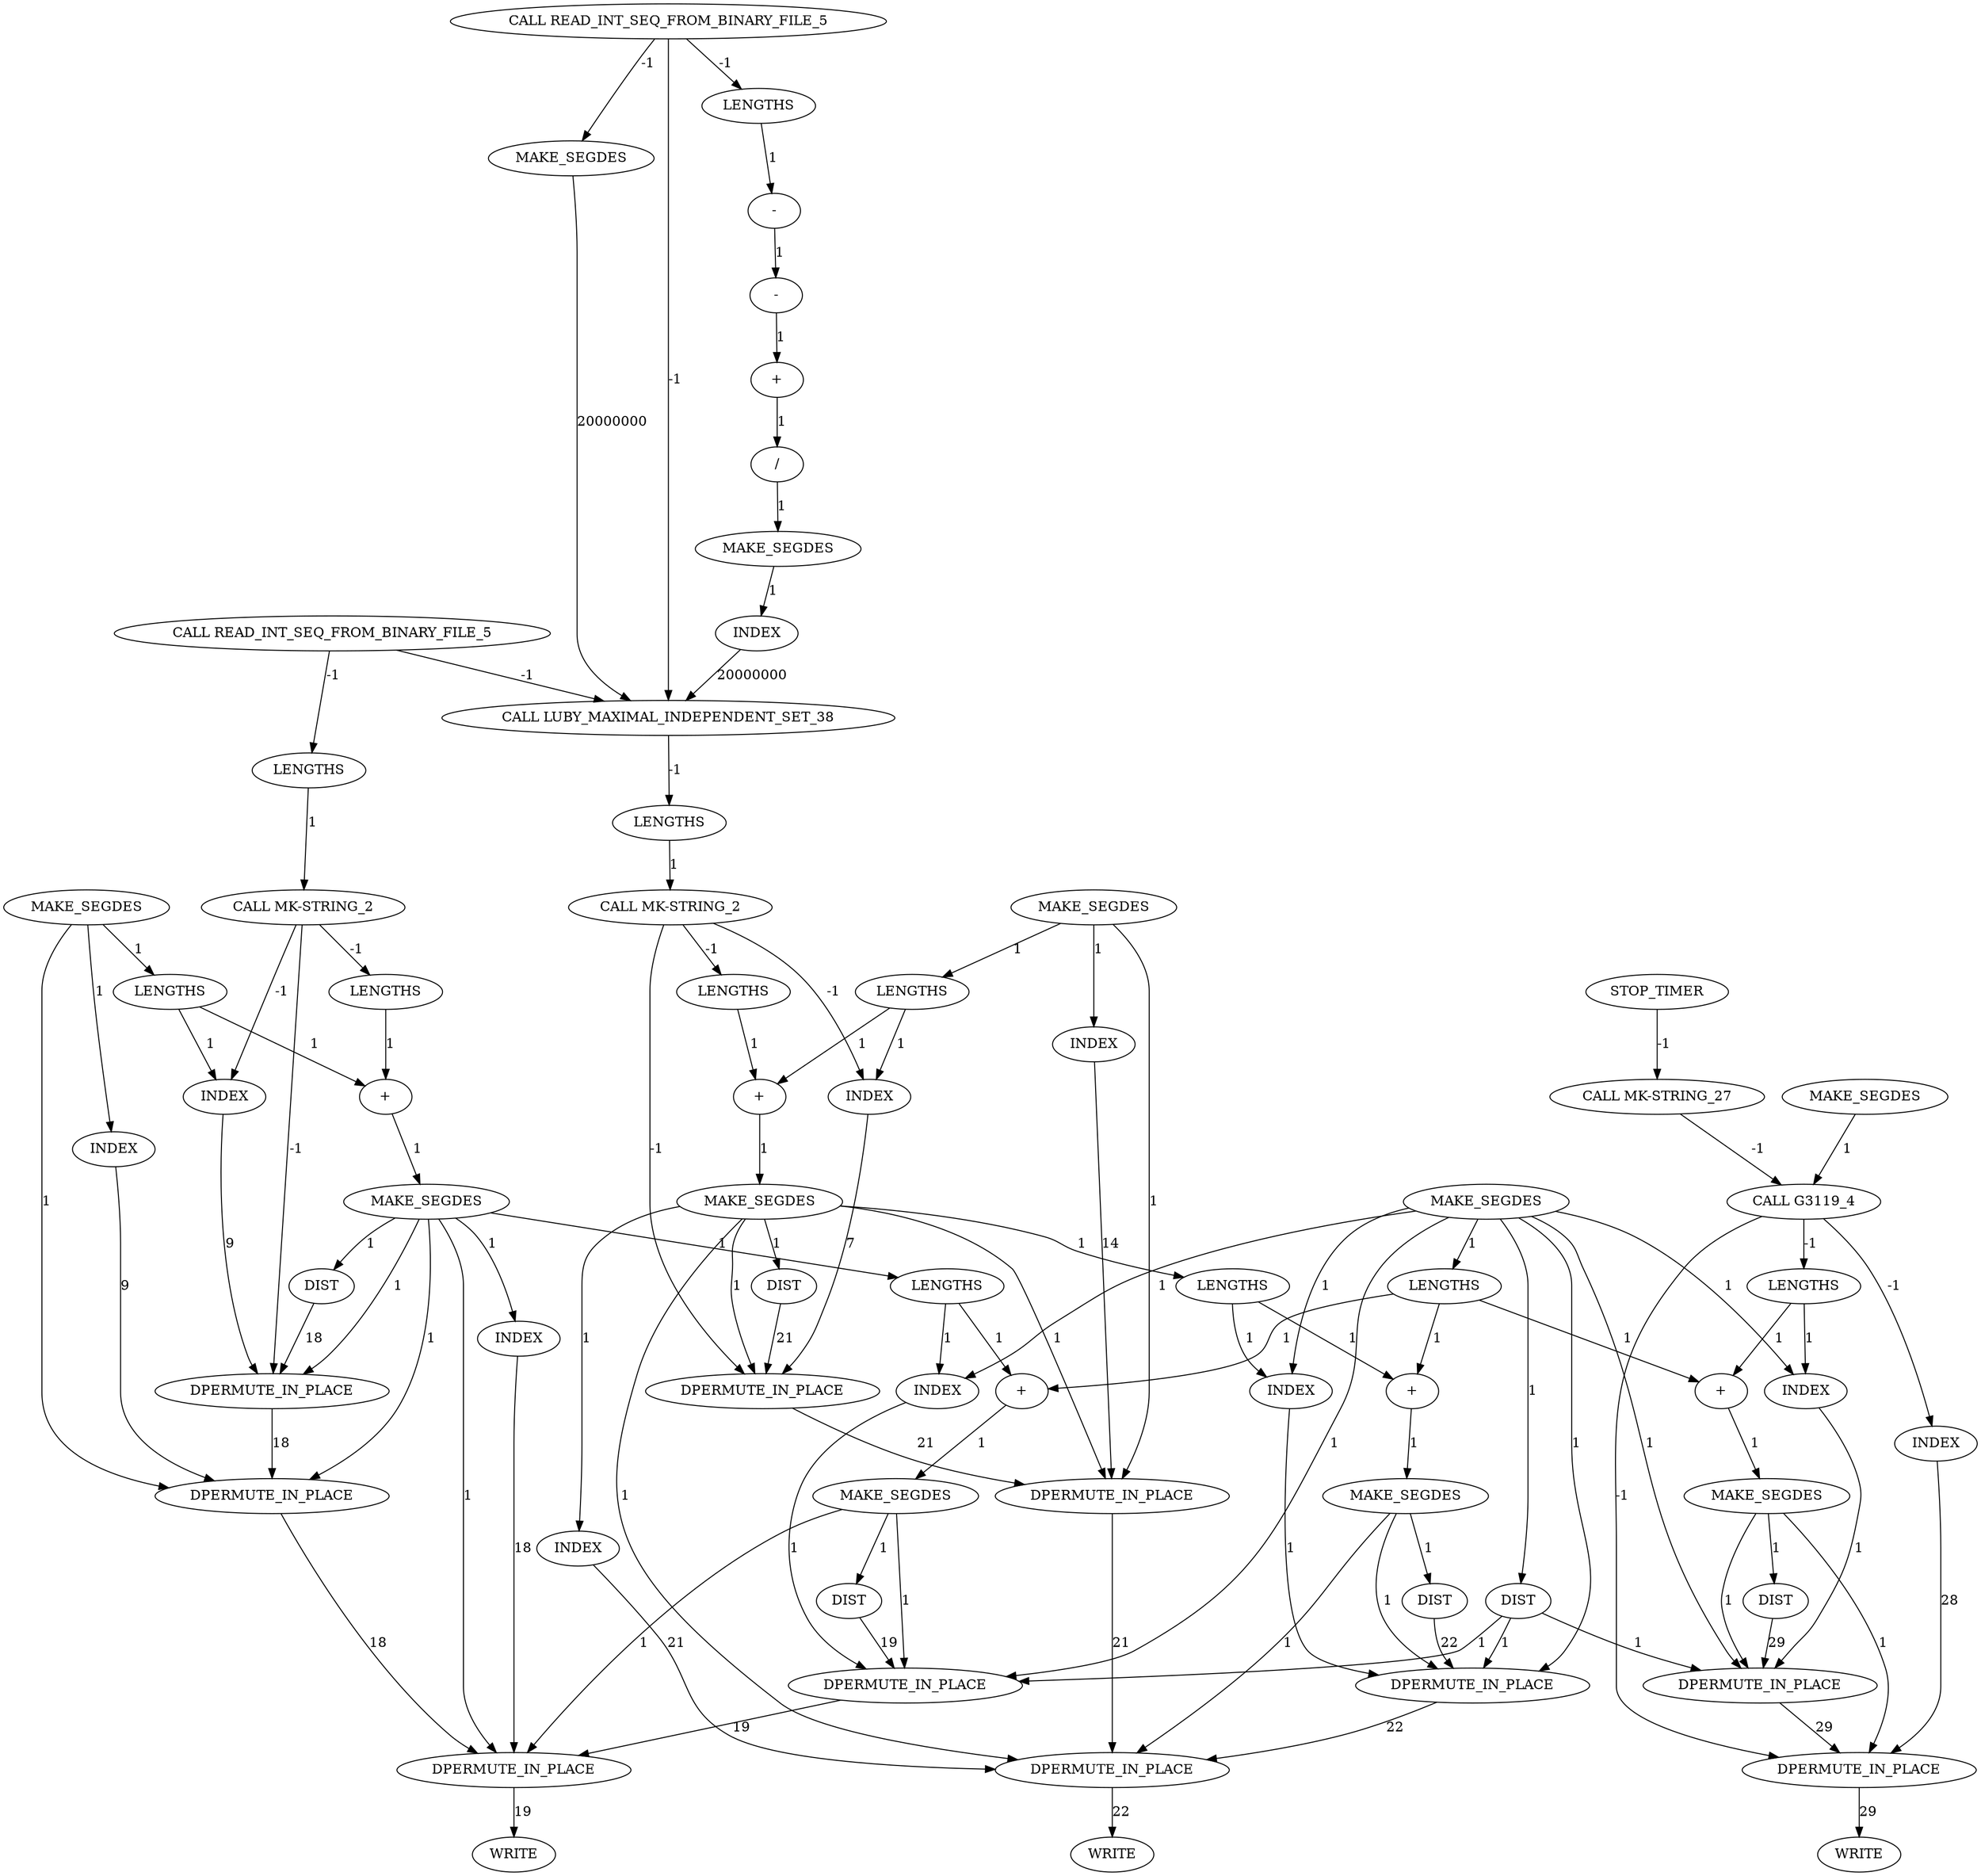 digraph {
	maximal_independent_set_large_rl_INST_2709 [label=MAKE_SEGDES cost=86]
	maximal_independent_set_large_rl_INST_5975 [label=DPERMUTE_IN_PLACE cost=215]
	maximal_independent_set_large_rl_INST_2621 [label=INDEX cost=129]
	maximal_independent_set_large_rl_INST_5978 [label=DPERMUTE_IN_PLACE cost=215]
	maximal_independent_set_large_rl_INST_2565 [label="+" cost=86]
	maximal_independent_set_large_rl_INST_2531 [label=DIST cost=86]
	maximal_independent_set_large_rl_INST_2519 [label=LENGTHS cost=43]
	maximal_independent_set_large_rl_INST_2613 [label=LENGTHS cost=43]
	maximal_independent_set_large_rl_INST_2454 [label=DIST cost=43]
	maximal_independent_set_large_rl_INST_2509 [label=INDEX cost=129]
	maximal_independent_set_large_rl_INST_2643 [label=DIST cost=86]
	maximal_independent_set_large_rl_INST_2632 [label="+" cost=2365]
	maximal_independent_set_large_rl_INST_15 [label="CALL READ_INT_SEQ_FROM_BINARY_FILE_5" cost=0]
	maximal_independent_set_large_rl_INST_5971 [label=DPERMUTE_IN_PLACE cost=5977]
	maximal_independent_set_large_rl_INST_2520 [label="+" cost=43]
	maximal_independent_set_large_rl_INST_5973 [label=DPERMUTE_IN_PLACE cost=387]
	maximal_independent_set_large_rl_INST_13 [label="CALL READ_INT_SEQ_FROM_BINARY_FILE_5" cost=0]
	maximal_independent_set_large_rl_INST_2762 [label=LENGTHS cost=86]
	maximal_independent_set_large_rl_INST_5979 [label=DPERMUTE_IN_PLACE cost=172]
	maximal_independent_set_large_rl_INST_5977 [label=DPERMUTE_IN_PLACE cost=172]
	maximal_independent_set_large_rl_INST_52 [label="CALL G3119_4" cost=0]
	maximal_independent_set_large_rl_INST_60 [label="CALL MK-STRING_2" cost=0]
	maximal_independent_set_large_rl_INST_2786 [label=MAKE_SEGDES cost=43]
	maximal_independent_set_large_rl_INST_2563 [label="-" cost=1]
	maximal_independent_set_large_rl_INST_2581 [label=MAKE_SEGDES cost=37278076]
	maximal_independent_set_large_rl_INST_51 [label="CALL MK-STRING_27" cost=0]
	maximal_independent_set_large_rl_INST_2758 [label=INDEX cost=2064]
	maximal_independent_set_large_rl_INST_2561 [label="-" cost=129]
	maximal_independent_set_large_rl_INST_5972 [label=DPERMUTE_IN_PLACE cost=86]
	maximal_independent_set_large_rl_INST_2715 [label=DIST cost=43]
	maximal_independent_set_large_rl_INST_2681 [label=INDEX cost=129]
	maximal_independent_set_large_rl_INST_2497 [label=INDEX cost=172]
	maximal_independent_set_large_rl_INST_2637 [label=MAKE_SEGDES cost=86]
	maximal_independent_set_large_rl_INST_56 [label=MAKE_SEGDES cost=86]
	maximal_independent_set_large_rl_INST_2792 [label=DIST cost=43]
	maximal_independent_set_large_rl_INST_2667 [label=WRITE cost=0]
	maximal_independent_set_large_rl_INST_2410 [label=LENGTHS cost=21758]
	maximal_independent_set_large_rl_INST_2501 [label=LENGTHS cost=86]
	maximal_independent_set_large_rl_INST_2693 [label=INDEX cost=129]
	maximal_independent_set_large_rl_INST_17 [label=MAKE_SEGDES cost=43]
	maximal_independent_set_large_rl_INST_2570 [label=MAKE_SEGDES cost=43]
	maximal_independent_set_large_rl_INST_21 [label="CALL MK-STRING_2" cost=0]
	maximal_independent_set_large_rl_INST_2525 [label=MAKE_SEGDES cost=86]
	maximal_independent_set_large_rl_INST_2443 [label="+" cost=86]
	maximal_independent_set_large_rl_INST_5974 [label=DPERMUTE_IN_PLACE cost=1075]
	maximal_independent_set_large_rl_INST_5980 [label=DPERMUTE_IN_PLACE cost=172]
	maximal_independent_set_large_rl_INST_2770 [label=INDEX cost=129]
	maximal_independent_set_large_rl_INST_2816 [label=WRITE cost=0]
	maximal_independent_set_large_rl_INST_2685 [label=LENGTHS cost=43]
	maximal_independent_set_large_rl_INST_2704 [label="+" cost=1]
	maximal_independent_set_large_rl_INST_2424 [label=LENGTHS cost=43]
	maximal_independent_set_large_rl_INST_2481 [label=MAKE_SEGDES cost=2064]
	maximal_independent_set_large_rl_INST_5976 [label=DPERMUTE_IN_PLACE cost=257]
	maximal_independent_set_large_rl_INST_2569 [label="/" cost=172]
	maximal_independent_set_large_rl_INST_2575 [label=INDEX cost=258]
	maximal_independent_set_large_rl_INST_2448 [label=MAKE_SEGDES cost=1]
	maximal_independent_set_large_rl_INST_2671 [label=LENGTHS cost=1]
	maximal_independent_set_large_rl_INST_43 [label="CALL LUBY_MAXIMAL_INDEPENDENT_SET_38" cost=0]
	maximal_independent_set_large_rl_INST_2555 [label=WRITE cost=0]
	maximal_independent_set_large_rl_INST_2432 [label=INDEX cost=129]
	maximal_independent_set_large_rl_INST_2487 [label=DIST cost=86]
	maximal_independent_set_large_rl_INST_2781 [label="+" cost=129]
	maximal_independent_set_large_rl_INST_2559 [label=LENGTHS cost=2150]
	maximal_independent_set_large_rl_INST_2420 [label=INDEX cost=215]
	maximal_independent_set_large_rl_INST_48 [label=MAKE_SEGDES cost=129]
	maximal_independent_set_large_rl_INST_2703 [label=LENGTHS cost=1]
	maximal_independent_set_large_rl_INST_2442 [label=LENGTHS cost=1]
	maximal_independent_set_large_rl_INST_2609 [label=INDEX cost=129]
	maximal_independent_set_large_rl_INST_46 [label=STOP_TIMER cost=0]
	maximal_independent_set_large_rl_INST_2709 -> maximal_independent_set_large_rl_INST_2715 [label=1 cost=1]
	maximal_independent_set_large_rl_INST_2709 -> maximal_independent_set_large_rl_INST_5977 [label=1 cost=1]
	maximal_independent_set_large_rl_INST_2709 -> maximal_independent_set_large_rl_INST_5978 [label=1 cost=1]
	maximal_independent_set_large_rl_INST_2709 -> maximal_independent_set_large_rl_INST_2758 [label=1 cost=1]
	maximal_independent_set_large_rl_INST_2709 -> maximal_independent_set_large_rl_INST_2762 [label=1 cost=1]
	maximal_independent_set_large_rl_INST_2709 -> maximal_independent_set_large_rl_INST_5980 [label=1 cost=1]
	maximal_independent_set_large_rl_INST_5975 -> maximal_independent_set_large_rl_INST_5976 [label=29 cost=29]
	maximal_independent_set_large_rl_INST_2621 -> maximal_independent_set_large_rl_INST_5975 [label=1 cost=1]
	maximal_independent_set_large_rl_INST_5978 -> maximal_independent_set_large_rl_INST_5980 [label=21 cost=21]
	maximal_independent_set_large_rl_INST_2565 -> maximal_independent_set_large_rl_INST_2569 [label=1 cost=1]
	maximal_independent_set_large_rl_INST_2531 -> maximal_independent_set_large_rl_INST_5973 [label=19 cost=19]
	maximal_independent_set_large_rl_INST_2519 -> maximal_independent_set_large_rl_INST_2520 [label=1 cost=1]
	maximal_independent_set_large_rl_INST_2519 -> maximal_independent_set_large_rl_INST_2632 [label=1 cost=1]
	maximal_independent_set_large_rl_INST_2519 -> maximal_independent_set_large_rl_INST_2781 [label=1 cost=1]
	maximal_independent_set_large_rl_INST_2613 -> maximal_independent_set_large_rl_INST_2621 [label=1 cost=1]
	maximal_independent_set_large_rl_INST_2613 -> maximal_independent_set_large_rl_INST_2632 [label=1 cost=1]
	maximal_independent_set_large_rl_INST_2454 -> maximal_independent_set_large_rl_INST_5971 [label=18 cost=18]
	maximal_independent_set_large_rl_INST_2509 -> maximal_independent_set_large_rl_INST_5973 [label=1 cost=1]
	maximal_independent_set_large_rl_INST_2643 -> maximal_independent_set_large_rl_INST_5975 [label=29 cost=29]
	maximal_independent_set_large_rl_INST_2632 -> maximal_independent_set_large_rl_INST_2637 [label=1 cost=1]
	maximal_independent_set_large_rl_INST_15 -> maximal_independent_set_large_rl_INST_2559 [label=-1 cost=-1]
	maximal_independent_set_large_rl_INST_15 -> maximal_independent_set_large_rl_INST_2581 [label=-1 cost=-1]
	maximal_independent_set_large_rl_INST_15 -> maximal_independent_set_large_rl_INST_43 [label=-1 cost=-1]
	maximal_independent_set_large_rl_INST_5971 -> maximal_independent_set_large_rl_INST_5972 [label=18 cost=18]
	maximal_independent_set_large_rl_INST_2520 -> maximal_independent_set_large_rl_INST_2525 [label=1 cost=1]
	maximal_independent_set_large_rl_INST_5973 -> maximal_independent_set_large_rl_INST_5974 [label=19 cost=19]
	maximal_independent_set_large_rl_INST_13 -> maximal_independent_set_large_rl_INST_2410 [label=-1 cost=-1]
	maximal_independent_set_large_rl_INST_13 -> maximal_independent_set_large_rl_INST_43 [label=-1 cost=-1]
	maximal_independent_set_large_rl_INST_2762 -> maximal_independent_set_large_rl_INST_2770 [label=1 cost=1]
	maximal_independent_set_large_rl_INST_2762 -> maximal_independent_set_large_rl_INST_2781 [label=1 cost=1]
	maximal_independent_set_large_rl_INST_5979 -> maximal_independent_set_large_rl_INST_5980 [label=22 cost=22]
	maximal_independent_set_large_rl_INST_5977 -> maximal_independent_set_large_rl_INST_5978 [label=21 cost=21]
	maximal_independent_set_large_rl_INST_52 -> maximal_independent_set_large_rl_INST_2609 [label=-1 cost=-1]
	maximal_independent_set_large_rl_INST_52 -> maximal_independent_set_large_rl_INST_2613 [label=-1 cost=-1]
	maximal_independent_set_large_rl_INST_52 -> maximal_independent_set_large_rl_INST_5976 [label=-1 cost=-1]
	maximal_independent_set_large_rl_INST_60 -> maximal_independent_set_large_rl_INST_2693 [label=-1 cost=-1]
	maximal_independent_set_large_rl_INST_60 -> maximal_independent_set_large_rl_INST_2703 [label=-1 cost=-1]
	maximal_independent_set_large_rl_INST_60 -> maximal_independent_set_large_rl_INST_5977 [label=-1 cost=-1]
	maximal_independent_set_large_rl_INST_2786 -> maximal_independent_set_large_rl_INST_2792 [label=1 cost=1]
	maximal_independent_set_large_rl_INST_2786 -> maximal_independent_set_large_rl_INST_5979 [label=1 cost=1]
	maximal_independent_set_large_rl_INST_2786 -> maximal_independent_set_large_rl_INST_5980 [label=1 cost=1]
	maximal_independent_set_large_rl_INST_2563 -> maximal_independent_set_large_rl_INST_2565 [label=1 cost=1]
	maximal_independent_set_large_rl_INST_2581 -> maximal_independent_set_large_rl_INST_43 [label=20000000 cost=20000000]
	maximal_independent_set_large_rl_INST_51 -> maximal_independent_set_large_rl_INST_52 [label=-1 cost=-1]
	maximal_independent_set_large_rl_INST_2758 -> maximal_independent_set_large_rl_INST_5980 [label=21 cost=21]
	maximal_independent_set_large_rl_INST_2561 -> maximal_independent_set_large_rl_INST_2563 [label=1 cost=1]
	maximal_independent_set_large_rl_INST_5972 -> maximal_independent_set_large_rl_INST_5974 [label=18 cost=18]
	maximal_independent_set_large_rl_INST_2715 -> maximal_independent_set_large_rl_INST_5977 [label=21 cost=21]
	maximal_independent_set_large_rl_INST_2681 -> maximal_independent_set_large_rl_INST_5978 [label=14 cost=14]
	maximal_independent_set_large_rl_INST_2497 -> maximal_independent_set_large_rl_INST_5974 [label=18 cost=18]
	maximal_independent_set_large_rl_INST_2637 -> maximal_independent_set_large_rl_INST_2643 [label=1 cost=1]
	maximal_independent_set_large_rl_INST_2637 -> maximal_independent_set_large_rl_INST_5975 [label=1 cost=1]
	maximal_independent_set_large_rl_INST_2637 -> maximal_independent_set_large_rl_INST_5976 [label=1 cost=1]
	maximal_independent_set_large_rl_INST_56 -> maximal_independent_set_large_rl_INST_2681 [label=1 cost=1]
	maximal_independent_set_large_rl_INST_56 -> maximal_independent_set_large_rl_INST_2685 [label=1 cost=1]
	maximal_independent_set_large_rl_INST_56 -> maximal_independent_set_large_rl_INST_5978 [label=1 cost=1]
	maximal_independent_set_large_rl_INST_2792 -> maximal_independent_set_large_rl_INST_5979 [label=22 cost=22]
	maximal_independent_set_large_rl_INST_2410 -> maximal_independent_set_large_rl_INST_21 [label=1 cost=1]
	maximal_independent_set_large_rl_INST_2501 -> maximal_independent_set_large_rl_INST_2509 [label=1 cost=1]
	maximal_independent_set_large_rl_INST_2501 -> maximal_independent_set_large_rl_INST_2520 [label=1 cost=1]
	maximal_independent_set_large_rl_INST_2693 -> maximal_independent_set_large_rl_INST_5977 [label=7 cost=7]
	maximal_independent_set_large_rl_INST_17 -> maximal_independent_set_large_rl_INST_2420 [label=1 cost=1]
	maximal_independent_set_large_rl_INST_17 -> maximal_independent_set_large_rl_INST_2424 [label=1 cost=1]
	maximal_independent_set_large_rl_INST_17 -> maximal_independent_set_large_rl_INST_5972 [label=1 cost=1]
	maximal_independent_set_large_rl_INST_2570 -> maximal_independent_set_large_rl_INST_2575 [label=1 cost=1]
	maximal_independent_set_large_rl_INST_21 -> maximal_independent_set_large_rl_INST_2432 [label=-1 cost=-1]
	maximal_independent_set_large_rl_INST_21 -> maximal_independent_set_large_rl_INST_2442 [label=-1 cost=-1]
	maximal_independent_set_large_rl_INST_21 -> maximal_independent_set_large_rl_INST_5971 [label=-1 cost=-1]
	maximal_independent_set_large_rl_INST_2525 -> maximal_independent_set_large_rl_INST_2531 [label=1 cost=1]
	maximal_independent_set_large_rl_INST_2525 -> maximal_independent_set_large_rl_INST_5973 [label=1 cost=1]
	maximal_independent_set_large_rl_INST_2525 -> maximal_independent_set_large_rl_INST_5974 [label=1 cost=1]
	maximal_independent_set_large_rl_INST_2443 -> maximal_independent_set_large_rl_INST_2448 [label=1 cost=1]
	maximal_independent_set_large_rl_INST_5974 -> maximal_independent_set_large_rl_INST_2555 [label=19 cost=19]
	maximal_independent_set_large_rl_INST_5980 -> maximal_independent_set_large_rl_INST_2816 [label=22 cost=22]
	maximal_independent_set_large_rl_INST_2770 -> maximal_independent_set_large_rl_INST_5979 [label=1 cost=1]
	maximal_independent_set_large_rl_INST_2685 -> maximal_independent_set_large_rl_INST_2693 [label=1 cost=1]
	maximal_independent_set_large_rl_INST_2685 -> maximal_independent_set_large_rl_INST_2704 [label=1 cost=1]
	maximal_independent_set_large_rl_INST_2704 -> maximal_independent_set_large_rl_INST_2709 [label=1 cost=1]
	maximal_independent_set_large_rl_INST_2424 -> maximal_independent_set_large_rl_INST_2432 [label=1 cost=1]
	maximal_independent_set_large_rl_INST_2424 -> maximal_independent_set_large_rl_INST_2443 [label=1 cost=1]
	maximal_independent_set_large_rl_INST_2481 -> maximal_independent_set_large_rl_INST_2487 [label=1 cost=1]
	maximal_independent_set_large_rl_INST_2481 -> maximal_independent_set_large_rl_INST_2509 [label=1 cost=1]
	maximal_independent_set_large_rl_INST_2481 -> maximal_independent_set_large_rl_INST_2519 [label=1 cost=1]
	maximal_independent_set_large_rl_INST_2481 -> maximal_independent_set_large_rl_INST_5973 [label=1 cost=1]
	maximal_independent_set_large_rl_INST_2481 -> maximal_independent_set_large_rl_INST_2621 [label=1 cost=1]
	maximal_independent_set_large_rl_INST_2481 -> maximal_independent_set_large_rl_INST_5975 [label=1 cost=1]
	maximal_independent_set_large_rl_INST_2481 -> maximal_independent_set_large_rl_INST_2770 [label=1 cost=1]
	maximal_independent_set_large_rl_INST_2481 -> maximal_independent_set_large_rl_INST_5979 [label=1 cost=1]
	maximal_independent_set_large_rl_INST_5976 -> maximal_independent_set_large_rl_INST_2667 [label=29 cost=29]
	maximal_independent_set_large_rl_INST_2569 -> maximal_independent_set_large_rl_INST_2570 [label=1 cost=1]
	maximal_independent_set_large_rl_INST_2575 -> maximal_independent_set_large_rl_INST_43 [label=20000000 cost=20000000]
	maximal_independent_set_large_rl_INST_2448 -> maximal_independent_set_large_rl_INST_2454 [label=1 cost=1]
	maximal_independent_set_large_rl_INST_2448 -> maximal_independent_set_large_rl_INST_5971 [label=1 cost=1]
	maximal_independent_set_large_rl_INST_2448 -> maximal_independent_set_large_rl_INST_5972 [label=1 cost=1]
	maximal_independent_set_large_rl_INST_2448 -> maximal_independent_set_large_rl_INST_2497 [label=1 cost=1]
	maximal_independent_set_large_rl_INST_2448 -> maximal_independent_set_large_rl_INST_2501 [label=1 cost=1]
	maximal_independent_set_large_rl_INST_2448 -> maximal_independent_set_large_rl_INST_5974 [label=1 cost=1]
	maximal_independent_set_large_rl_INST_2671 -> maximal_independent_set_large_rl_INST_60 [label=1 cost=1]
	maximal_independent_set_large_rl_INST_43 -> maximal_independent_set_large_rl_INST_2671 [label=-1 cost=-1]
	maximal_independent_set_large_rl_INST_2432 -> maximal_independent_set_large_rl_INST_5971 [label=9 cost=9]
	maximal_independent_set_large_rl_INST_2487 -> maximal_independent_set_large_rl_INST_5973 [label=1 cost=1]
	maximal_independent_set_large_rl_INST_2487 -> maximal_independent_set_large_rl_INST_5975 [label=1 cost=1]
	maximal_independent_set_large_rl_INST_2487 -> maximal_independent_set_large_rl_INST_5979 [label=1 cost=1]
	maximal_independent_set_large_rl_INST_2781 -> maximal_independent_set_large_rl_INST_2786 [label=1 cost=1]
	maximal_independent_set_large_rl_INST_2559 -> maximal_independent_set_large_rl_INST_2561 [label=1 cost=1]
	maximal_independent_set_large_rl_INST_2420 -> maximal_independent_set_large_rl_INST_5972 [label=9 cost=9]
	maximal_independent_set_large_rl_INST_48 -> maximal_independent_set_large_rl_INST_52 [label=1 cost=1]
	maximal_independent_set_large_rl_INST_2703 -> maximal_independent_set_large_rl_INST_2704 [label=1 cost=1]
	maximal_independent_set_large_rl_INST_2442 -> maximal_independent_set_large_rl_INST_2443 [label=1 cost=1]
	maximal_independent_set_large_rl_INST_2609 -> maximal_independent_set_large_rl_INST_5976 [label=28 cost=28]
	maximal_independent_set_large_rl_INST_46 -> maximal_independent_set_large_rl_INST_51 [label=-1 cost=-1]
}
